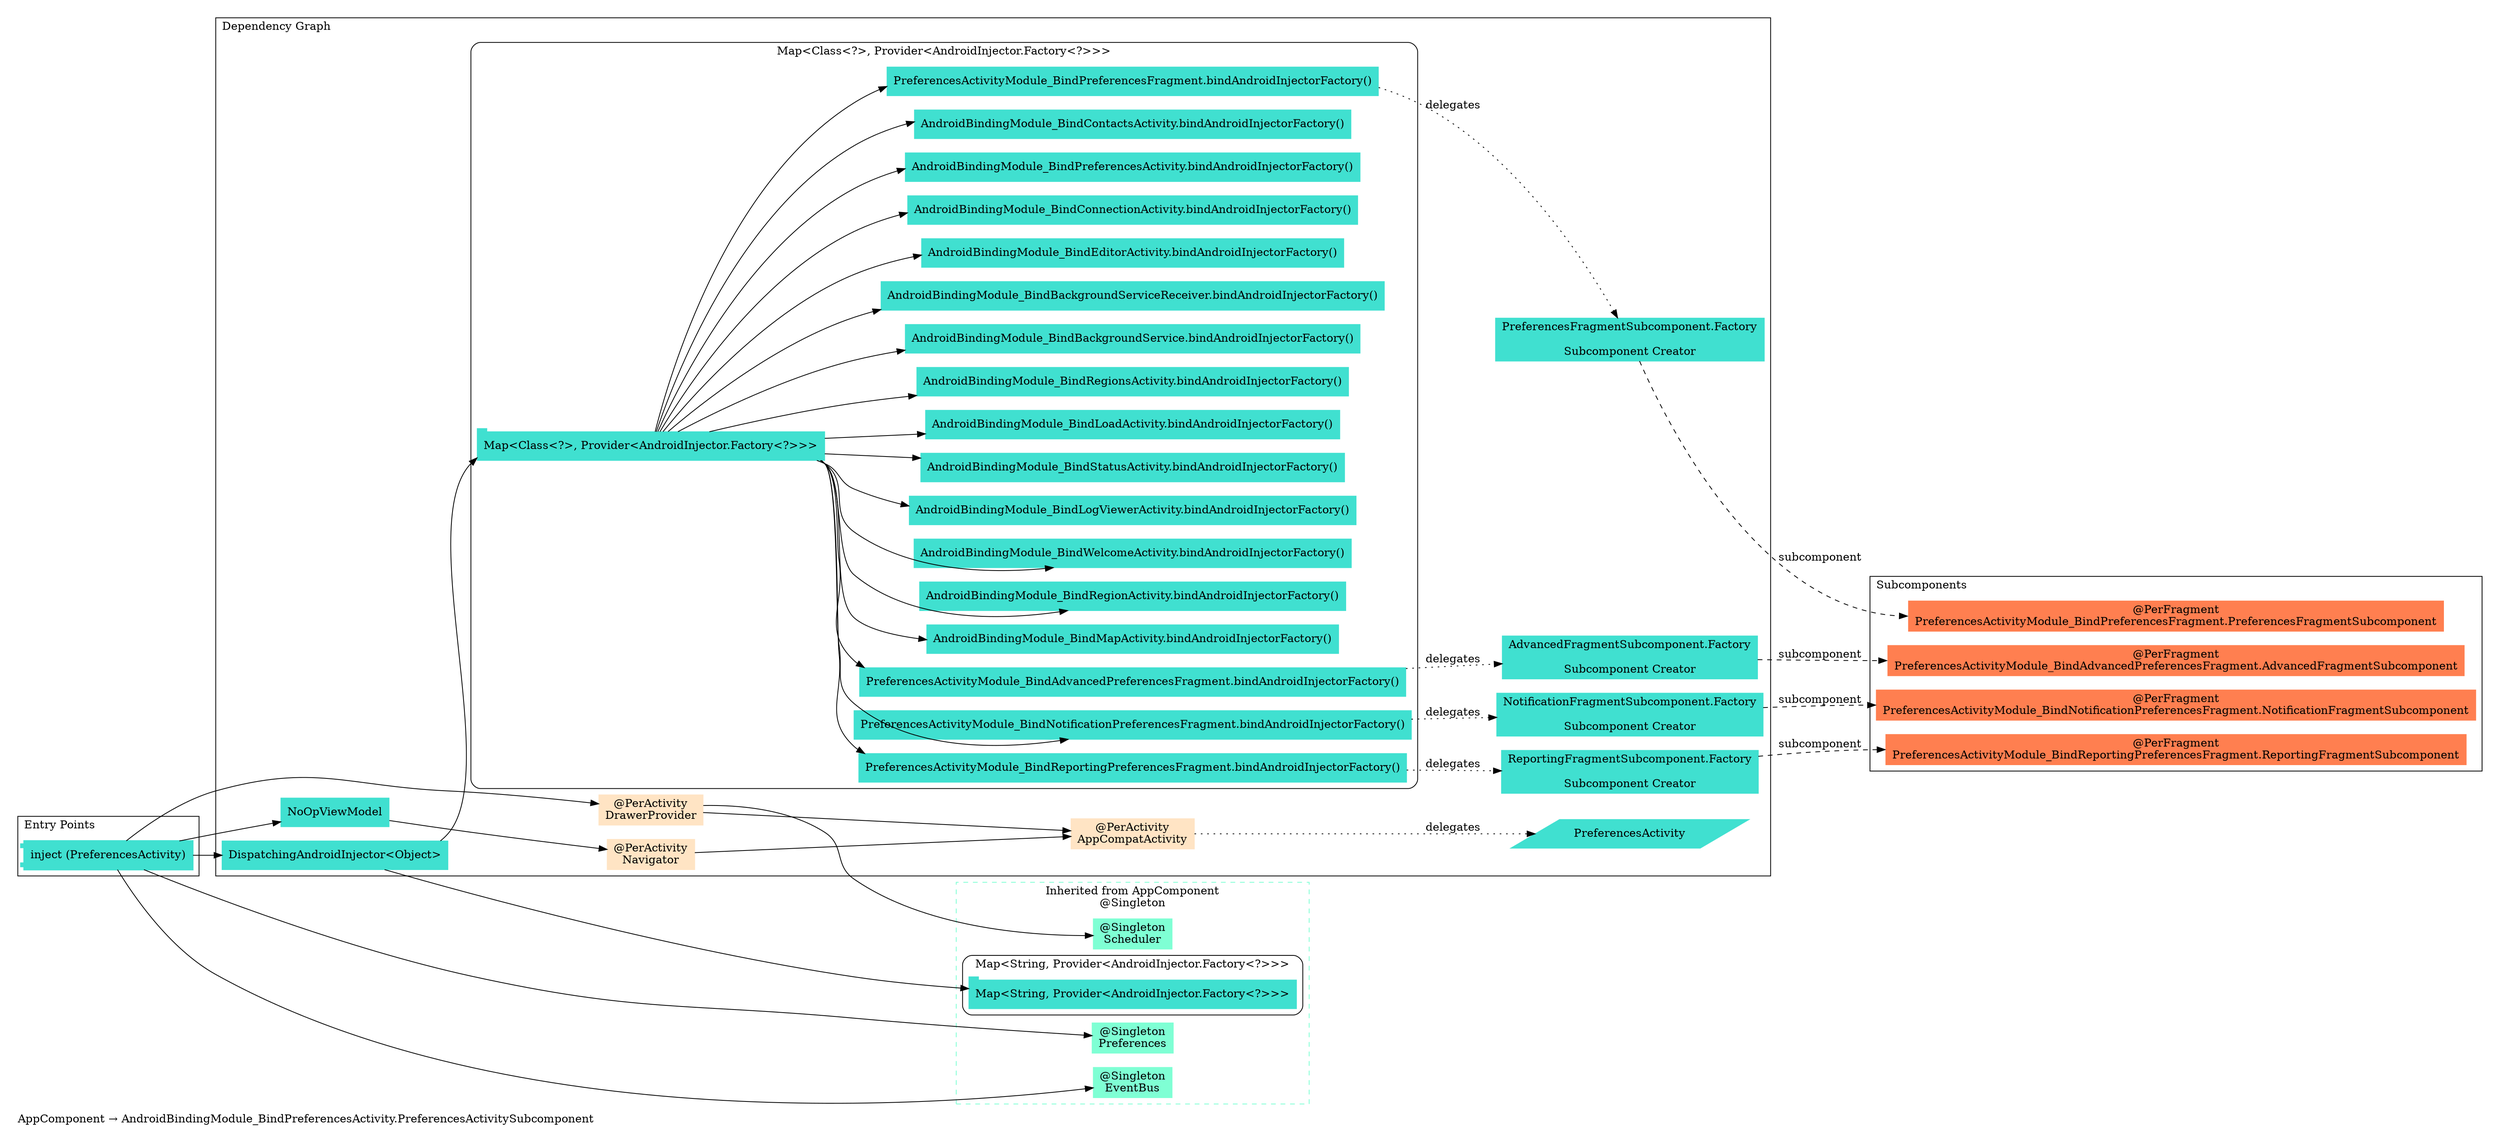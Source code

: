 digraph "org.owntracks.android.injection.components.AppComponent → org.owntracks.android.injection.modules.AndroidBindingModule_BindPreferencesActivity.PreferencesActivitySubcomponent" {
  graph [rankdir="LR", labeljust="l", label="AppComponent → AndroidBindingModule_BindPreferencesActivity.PreferencesActivitySubcomponent", pad="0.2", compound="true"]
  node [shape="rectangle", style="filled", color="turquoise"]
  subgraph "cluster_Entry Points" {
    graph [labeljust="l", label="Entry Points"]
    node [shape="component", penwidth="2"]
    "c49cbd4d-d609-49c2-9fb8-df9b69db96dc" [label="inject (PreferencesActivity)", color="turquoise", shape="component"]
  }
  subgraph "cluster_Dependency Graph" {
    graph [labeljust="l", label="Dependency Graph"]
    "80cb5195-376b-4ce8-a56b-2db8b142c2f4" [label="DispatchingAndroidInjector<Object>", color="turquoise"]
    "b1d5c8c1-f604-4e27-92fa-5aa7b08e22e1" [label="NoOpViewModel", color="turquoise"]
    "98909882-38a3-41ed-9fcd-710e2aa1100e" [label="@PerActivity\nDrawerProvider", color="bisque"]
    "d7fe5593-2e3a-4e24-a4c6-04bac6a09157" [label="PreferencesActivityModule_BindPreferencesFragment.bindAndroidInjectorFactory()", color="turquoise"]
    "4b69bb08-1751-483c-ae02-23e6a18d9fec" [label="PreferencesActivityModule_BindReportingPreferencesFragment.bindAndroidInjectorFactory()", color="turquoise"]
    "12929234-c49a-4496-ae05-964caed9d65e" [label="PreferencesActivityModule_BindNotificationPreferencesFragment.bindAndroidInjectorFactory()", color="turquoise"]
    "1b965278-63d7-46c3-8558-8fa227c8f494" [label="PreferencesActivityModule_BindAdvancedPreferencesFragment.bindAndroidInjectorFactory()", color="turquoise"]
    "1b99e7d7-c6d2-4f09-985c-7446bab8a6e3" [label="PreferencesFragmentSubcomponent.Factory\n\nSubcomponent Creator", color="turquoise"]
    "9e083d2a-4735-4348-8a09-6aa509cace45" [label="ReportingFragmentSubcomponent.Factory\n\nSubcomponent Creator", color="turquoise"]
    "c55c45be-80b6-4ab0-aae0-6b99610781a0" [label="NotificationFragmentSubcomponent.Factory\n\nSubcomponent Creator", color="turquoise"]
    "dcc33e06-3b15-4415-b688-76dc0a1cddba" [label="AdvancedFragmentSubcomponent.Factory\n\nSubcomponent Creator", color="turquoise"]
    "e1a417a3-417f-4e6e-9220-210584a7c65c" [label="@PerActivity\nNavigator", color="bisque"]
    "3ea42a98-2703-4aed-aa49-65a4fdfc6ab0" [label="@PerActivity\nAppCompatActivity", color="bisque"]
    "f2bb5ab8-4fb1-42cb-9ac9-8a78cd79e3fb" [label="PreferencesActivity", color="turquoise", shape="parallelogram"]
    subgraph "cluster_Map<Class<?>, Provider<AndroidInjector.Factory<?>>>" {
      graph [label="Map<Class<?>, Provider<AndroidInjector.Factory<?>>>", labeljust="c", style="rounded", color="black"]
      "8256195d-5510-463b-a81e-977375be2e4a" [label="Map<Class<?>, Provider<AndroidInjector.Factory<?>>>", color="turquoise", shape="tab"]
      "79d35ec6-ef36-4dcd-9429-d4365fdfc5bd" [label="AndroidBindingModule_BindMapActivity.bindAndroidInjectorFactory()", color="turquoise"]
      "e50becb1-38a4-4b6a-8ff5-98b40d907c07" [label="AndroidBindingModule_BindRegionActivity.bindAndroidInjectorFactory()", color="turquoise"]
      "bb160900-1602-4a7d-9b40-3aa35539fac6" [label="AndroidBindingModule_BindWelcomeActivity.bindAndroidInjectorFactory()", color="turquoise"]
      "5d67a9e0-8b3f-4b55-9781-cdb8b9e5aab6" [label="AndroidBindingModule_BindLogViewerActivity.bindAndroidInjectorFactory()", color="turquoise"]
      "feadd5ca-9c9c-4363-bf5a-5bfaf62b617a" [label="AndroidBindingModule_BindStatusActivity.bindAndroidInjectorFactory()", color="turquoise"]
      "d519f3f0-5700-45a1-a858-ca807f1279fe" [label="AndroidBindingModule_BindLoadActivity.bindAndroidInjectorFactory()", color="turquoise"]
      "d010a37f-7d9c-4b0b-950a-9ee166f63b13" [label="AndroidBindingModule_BindRegionsActivity.bindAndroidInjectorFactory()", color="turquoise"]
      "c0c87741-6bef-4ebe-af24-5775d9b1d487" [label="AndroidBindingModule_BindBackgroundService.bindAndroidInjectorFactory()", color="turquoise"]
      "12929234-c49a-4496-ae05-964caed9d65e" [label="PreferencesActivityModule_BindNotificationPreferencesFragment.bindAndroidInjectorFactory()", color="turquoise"]
      "927e5393-fc2c-44d8-971b-c49e96ac36cd" [label="AndroidBindingModule_BindBackgroundServiceReceiver.bindAndroidInjectorFactory()", color="turquoise"]
      "67882270-527d-41b6-9edd-bebd9f889376" [label="AndroidBindingModule_BindEditorActivity.bindAndroidInjectorFactory()", color="turquoise"]
      "d7fe5593-2e3a-4e24-a4c6-04bac6a09157" [label="PreferencesActivityModule_BindPreferencesFragment.bindAndroidInjectorFactory()", color="turquoise"]
      "1b965278-63d7-46c3-8558-8fa227c8f494" [label="PreferencesActivityModule_BindAdvancedPreferencesFragment.bindAndroidInjectorFactory()", color="turquoise"]
      "4b69bb08-1751-483c-ae02-23e6a18d9fec" [label="PreferencesActivityModule_BindReportingPreferencesFragment.bindAndroidInjectorFactory()", color="turquoise"]
      "1c556bd0-266b-4d81-84aa-6b4868c15dbf" [label="AndroidBindingModule_BindConnectionActivity.bindAndroidInjectorFactory()", color="turquoise"]
      "a38dccb2-753c-4d9f-af97-acf142e15bf6" [label="AndroidBindingModule_BindPreferencesActivity.bindAndroidInjectorFactory()", color="turquoise"]
      "07bbe446-1190-42c2-8068-dc0b6c516df9" [label="AndroidBindingModule_BindContactsActivity.bindAndroidInjectorFactory()", color="turquoise"]
    }
  }
  subgraph "cluster_Subcomponents" {
    graph [labeljust="l", shape="folder", label="Subcomponents"]
    "4125b163-2ce7-4a19-ae6b-a4e1009e89ca" [label="@PerFragment\nPreferencesActivityModule_BindPreferencesFragment.PreferencesFragmentSubcomponent", href="org.owntracks.android.ui.preferences.PreferencesActivityModule_BindPreferencesFragment.PreferencesFragmentSubcomponent.svg", color="coral"]
    "e36faee4-90cb-4f6c-88c4-91a13e4281be" [label="@PerFragment\nPreferencesActivityModule_BindReportingPreferencesFragment.ReportingFragmentSubcomponent", href="org.owntracks.android.ui.preferences.PreferencesActivityModule_BindReportingPreferencesFragment.ReportingFragmentSubcomponent.svg", color="coral"]
    "db07da71-742d-44ef-b234-d9fb277f2306" [label="@PerFragment\nPreferencesActivityModule_BindNotificationPreferencesFragment.NotificationFragmentSubcomponent", href="org.owntracks.android.ui.preferences.PreferencesActivityModule_BindNotificationPreferencesFragment.NotificationFragmentSubcomponent.svg", color="coral"]
    "b1c3bd1b-1e9f-4385-ab73-43b9f3ef3c01" [label="@PerFragment\nPreferencesActivityModule_BindAdvancedPreferencesFragment.AdvancedFragmentSubcomponent", href="org.owntracks.android.ui.preferences.PreferencesActivityModule_BindAdvancedPreferencesFragment.AdvancedFragmentSubcomponent.svg", color="coral"]
  }
  subgraph "cluster_AppComponent → AndroidBindingModule_BindPreferencesActivity.PreferencesActivitySubcomponent" {
    graph [labeljust="c", label="Inherited from AndroidBindingModule_BindPreferencesActivity.PreferencesActivitySubcomponent\n@PerActivity", style="dashed", href="org.owntracks.android.injection.modules.AndroidBindingModule_BindPreferencesActivity.PreferencesActivitySubcomponent.svg", color="bisque"]
    "b1d5c8c1-f604-4e27-92fa-5aa7b08e22e1" [label="NoOpViewModel", color="turquoise"]
    "98909882-38a3-41ed-9fcd-710e2aa1100e" [label="@PerActivity\nDrawerProvider", color="bisque"]
    "80cb5195-376b-4ce8-a56b-2db8b142c2f4" [label="DispatchingAndroidInjector<Object>", color="turquoise"]
    "e1a417a3-417f-4e6e-9220-210584a7c65c" [label="@PerActivity\nNavigator", color="bisque"]
    "3ea42a98-2703-4aed-aa49-65a4fdfc6ab0" [label="@PerActivity\nAppCompatActivity", color="bisque"]
    "12929234-c49a-4496-ae05-964caed9d65e" [label="PreferencesActivityModule_BindNotificationPreferencesFragment.bindAndroidInjectorFactory()", color="turquoise"]
    "d7fe5593-2e3a-4e24-a4c6-04bac6a09157" [label="PreferencesActivityModule_BindPreferencesFragment.bindAndroidInjectorFactory()", color="turquoise"]
    "1b965278-63d7-46c3-8558-8fa227c8f494" [label="PreferencesActivityModule_BindAdvancedPreferencesFragment.bindAndroidInjectorFactory()", color="turquoise"]
    "4b69bb08-1751-483c-ae02-23e6a18d9fec" [label="PreferencesActivityModule_BindReportingPreferencesFragment.bindAndroidInjectorFactory()", color="turquoise"]
    "1b99e7d7-c6d2-4f09-985c-7446bab8a6e3" [label="PreferencesFragmentSubcomponent.Factory\n\nSubcomponent Creator", color="turquoise"]
    "9e083d2a-4735-4348-8a09-6aa509cace45" [label="ReportingFragmentSubcomponent.Factory\n\nSubcomponent Creator", color="turquoise"]
    "c55c45be-80b6-4ab0-aae0-6b99610781a0" [label="NotificationFragmentSubcomponent.Factory\n\nSubcomponent Creator", color="turquoise"]
    "dcc33e06-3b15-4415-b688-76dc0a1cddba" [label="AdvancedFragmentSubcomponent.Factory\n\nSubcomponent Creator", color="turquoise"]
    "3ea42a98-2703-4aed-aa49-65a4fdfc6ab0" [label="@PerActivity\nAppCompatActivity", color="bisque"]
    "f2bb5ab8-4fb1-42cb-9ac9-8a78cd79e3fb" [label="PreferencesActivity", color="turquoise", shape="parallelogram"]
    subgraph "cluster_Map<Class<?>, Provider<AndroidInjector.Factory<?>>>" {
      graph [label="Map<Class<?>, Provider<AndroidInjector.Factory<?>>>", labeljust="c", style="rounded", color="black"]
      "8256195d-5510-463b-a81e-977375be2e4a" [label="Map<Class<?>, Provider<AndroidInjector.Factory<?>>>", color="turquoise", shape="tab"]
      "79d35ec6-ef36-4dcd-9429-d4365fdfc5bd" [label="AndroidBindingModule_BindMapActivity.bindAndroidInjectorFactory()", color="turquoise"]
      "e50becb1-38a4-4b6a-8ff5-98b40d907c07" [label="AndroidBindingModule_BindRegionActivity.bindAndroidInjectorFactory()", color="turquoise"]
      "bb160900-1602-4a7d-9b40-3aa35539fac6" [label="AndroidBindingModule_BindWelcomeActivity.bindAndroidInjectorFactory()", color="turquoise"]
      "5d67a9e0-8b3f-4b55-9781-cdb8b9e5aab6" [label="AndroidBindingModule_BindLogViewerActivity.bindAndroidInjectorFactory()", color="turquoise"]
      "feadd5ca-9c9c-4363-bf5a-5bfaf62b617a" [label="AndroidBindingModule_BindStatusActivity.bindAndroidInjectorFactory()", color="turquoise"]
      "d519f3f0-5700-45a1-a858-ca807f1279fe" [label="AndroidBindingModule_BindLoadActivity.bindAndroidInjectorFactory()", color="turquoise"]
      "d010a37f-7d9c-4b0b-950a-9ee166f63b13" [label="AndroidBindingModule_BindRegionsActivity.bindAndroidInjectorFactory()", color="turquoise"]
      "c0c87741-6bef-4ebe-af24-5775d9b1d487" [label="AndroidBindingModule_BindBackgroundService.bindAndroidInjectorFactory()", color="turquoise"]
      "12929234-c49a-4496-ae05-964caed9d65e" [label="PreferencesActivityModule_BindNotificationPreferencesFragment.bindAndroidInjectorFactory()", color="turquoise"]
      "927e5393-fc2c-44d8-971b-c49e96ac36cd" [label="AndroidBindingModule_BindBackgroundServiceReceiver.bindAndroidInjectorFactory()", color="turquoise"]
      "67882270-527d-41b6-9edd-bebd9f889376" [label="AndroidBindingModule_BindEditorActivity.bindAndroidInjectorFactory()", color="turquoise"]
      "d7fe5593-2e3a-4e24-a4c6-04bac6a09157" [label="PreferencesActivityModule_BindPreferencesFragment.bindAndroidInjectorFactory()", color="turquoise"]
      "1b965278-63d7-46c3-8558-8fa227c8f494" [label="PreferencesActivityModule_BindAdvancedPreferencesFragment.bindAndroidInjectorFactory()", color="turquoise"]
      "4b69bb08-1751-483c-ae02-23e6a18d9fec" [label="PreferencesActivityModule_BindReportingPreferencesFragment.bindAndroidInjectorFactory()", color="turquoise"]
      "1c556bd0-266b-4d81-84aa-6b4868c15dbf" [label="AndroidBindingModule_BindConnectionActivity.bindAndroidInjectorFactory()", color="turquoise"]
      "a38dccb2-753c-4d9f-af97-acf142e15bf6" [label="AndroidBindingModule_BindPreferencesActivity.bindAndroidInjectorFactory()", color="turquoise"]
      "07bbe446-1190-42c2-8068-dc0b6c516df9" [label="AndroidBindingModule_BindContactsActivity.bindAndroidInjectorFactory()", color="turquoise"]
    }
  }
  subgraph "cluster_AppComponent" {
    graph [labeljust="c", label="Inherited from AppComponent\n@Singleton", style="dashed", href="org.owntracks.android.injection.components.AppComponent.svg", color="aquamarine"]
    "42b1c057-b80b-4971-b0ee-b02ac4287364" [label="@Singleton\nEventBus", color="aquamarine"]
    "1a648a1c-517a-4296-90fc-75b66a6808ee" [label="@Singleton\nPreferences", color="aquamarine"]
    "49a567b3-3a38-40c7-8885-d45e3b6ee3c0" [label="@Singleton\nScheduler", color="aquamarine"]
    "79d35ec6-ef36-4dcd-9429-d4365fdfc5bd" [label="AndroidBindingModule_BindMapActivity.bindAndroidInjectorFactory()", color="turquoise"]
    "e50becb1-38a4-4b6a-8ff5-98b40d907c07" [label="AndroidBindingModule_BindRegionActivity.bindAndroidInjectorFactory()", color="turquoise"]
    "bb160900-1602-4a7d-9b40-3aa35539fac6" [label="AndroidBindingModule_BindWelcomeActivity.bindAndroidInjectorFactory()", color="turquoise"]
    "5d67a9e0-8b3f-4b55-9781-cdb8b9e5aab6" [label="AndroidBindingModule_BindLogViewerActivity.bindAndroidInjectorFactory()", color="turquoise"]
    "feadd5ca-9c9c-4363-bf5a-5bfaf62b617a" [label="AndroidBindingModule_BindStatusActivity.bindAndroidInjectorFactory()", color="turquoise"]
    "d519f3f0-5700-45a1-a858-ca807f1279fe" [label="AndroidBindingModule_BindLoadActivity.bindAndroidInjectorFactory()", color="turquoise"]
    "d010a37f-7d9c-4b0b-950a-9ee166f63b13" [label="AndroidBindingModule_BindRegionsActivity.bindAndroidInjectorFactory()", color="turquoise"]
    "c0c87741-6bef-4ebe-af24-5775d9b1d487" [label="AndroidBindingModule_BindBackgroundService.bindAndroidInjectorFactory()", color="turquoise"]
    "927e5393-fc2c-44d8-971b-c49e96ac36cd" [label="AndroidBindingModule_BindBackgroundServiceReceiver.bindAndroidInjectorFactory()", color="turquoise"]
    "67882270-527d-41b6-9edd-bebd9f889376" [label="AndroidBindingModule_BindEditorActivity.bindAndroidInjectorFactory()", color="turquoise"]
    "1c556bd0-266b-4d81-84aa-6b4868c15dbf" [label="AndroidBindingModule_BindConnectionActivity.bindAndroidInjectorFactory()", color="turquoise"]
    "a38dccb2-753c-4d9f-af97-acf142e15bf6" [label="AndroidBindingModule_BindPreferencesActivity.bindAndroidInjectorFactory()", color="turquoise"]
    "07bbe446-1190-42c2-8068-dc0b6c516df9" [label="AndroidBindingModule_BindContactsActivity.bindAndroidInjectorFactory()", color="turquoise"]
    subgraph "cluster_Map<String, Provider<AndroidInjector.Factory<?>>>" {
      graph [label="Map<String, Provider<AndroidInjector.Factory<?>>>", labeljust="c", style="rounded", color="black"]
      "1236f538-d232-4531-a648-7c47389f2ff6" [label="Map<String, Provider<AndroidInjector.Factory<?>>>", color="turquoise", shape="tab"]
    }
  }
  "c49cbd4d-d609-49c2-9fb8-df9b69db96dc" -> "80cb5195-376b-4ce8-a56b-2db8b142c2f4"
  "c49cbd4d-d609-49c2-9fb8-df9b69db96dc" -> "1a648a1c-517a-4296-90fc-75b66a6808ee"
  "c49cbd4d-d609-49c2-9fb8-df9b69db96dc" -> "b1d5c8c1-f604-4e27-92fa-5aa7b08e22e1"
  "c49cbd4d-d609-49c2-9fb8-df9b69db96dc" -> "98909882-38a3-41ed-9fcd-710e2aa1100e"
  "c49cbd4d-d609-49c2-9fb8-df9b69db96dc" -> "42b1c057-b80b-4971-b0ee-b02ac4287364"
  "80cb5195-376b-4ce8-a56b-2db8b142c2f4" -> "8256195d-5510-463b-a81e-977375be2e4a"
  "80cb5195-376b-4ce8-a56b-2db8b142c2f4" -> "1236f538-d232-4531-a648-7c47389f2ff6"
  "b1d5c8c1-f604-4e27-92fa-5aa7b08e22e1" -> "e1a417a3-417f-4e6e-9220-210584a7c65c"
  "98909882-38a3-41ed-9fcd-710e2aa1100e" -> "49a567b3-3a38-40c7-8885-d45e3b6ee3c0"
  "98909882-38a3-41ed-9fcd-710e2aa1100e" -> "3ea42a98-2703-4aed-aa49-65a4fdfc6ab0"
  "8256195d-5510-463b-a81e-977375be2e4a" -> "79d35ec6-ef36-4dcd-9429-d4365fdfc5bd"
  "8256195d-5510-463b-a81e-977375be2e4a" -> "e50becb1-38a4-4b6a-8ff5-98b40d907c07"
  "8256195d-5510-463b-a81e-977375be2e4a" -> "12929234-c49a-4496-ae05-964caed9d65e"
  "8256195d-5510-463b-a81e-977375be2e4a" -> "a38dccb2-753c-4d9f-af97-acf142e15bf6"
  "8256195d-5510-463b-a81e-977375be2e4a" -> "d010a37f-7d9c-4b0b-950a-9ee166f63b13"
  "8256195d-5510-463b-a81e-977375be2e4a" -> "07bbe446-1190-42c2-8068-dc0b6c516df9"
  "8256195d-5510-463b-a81e-977375be2e4a" -> "67882270-527d-41b6-9edd-bebd9f889376"
  "8256195d-5510-463b-a81e-977375be2e4a" -> "1b965278-63d7-46c3-8558-8fa227c8f494"
  "8256195d-5510-463b-a81e-977375be2e4a" -> "1c556bd0-266b-4d81-84aa-6b4868c15dbf"
  "8256195d-5510-463b-a81e-977375be2e4a" -> "d519f3f0-5700-45a1-a858-ca807f1279fe"
  "8256195d-5510-463b-a81e-977375be2e4a" -> "feadd5ca-9c9c-4363-bf5a-5bfaf62b617a"
  "8256195d-5510-463b-a81e-977375be2e4a" -> "bb160900-1602-4a7d-9b40-3aa35539fac6"
  "8256195d-5510-463b-a81e-977375be2e4a" -> "927e5393-fc2c-44d8-971b-c49e96ac36cd"
  "8256195d-5510-463b-a81e-977375be2e4a" -> "d7fe5593-2e3a-4e24-a4c6-04bac6a09157"
  "8256195d-5510-463b-a81e-977375be2e4a" -> "5d67a9e0-8b3f-4b55-9781-cdb8b9e5aab6"
  "8256195d-5510-463b-a81e-977375be2e4a" -> "4b69bb08-1751-483c-ae02-23e6a18d9fec"
  "8256195d-5510-463b-a81e-977375be2e4a" -> "c0c87741-6bef-4ebe-af24-5775d9b1d487"
  "d7fe5593-2e3a-4e24-a4c6-04bac6a09157" -> "1b99e7d7-c6d2-4f09-985c-7446bab8a6e3" [style="dotted", label="delegates"]
  "4b69bb08-1751-483c-ae02-23e6a18d9fec" -> "9e083d2a-4735-4348-8a09-6aa509cace45" [style="dotted", label="delegates"]
  "12929234-c49a-4496-ae05-964caed9d65e" -> "c55c45be-80b6-4ab0-aae0-6b99610781a0" [style="dotted", label="delegates"]
  "1b965278-63d7-46c3-8558-8fa227c8f494" -> "dcc33e06-3b15-4415-b688-76dc0a1cddba" [style="dotted", label="delegates"]
  "1b99e7d7-c6d2-4f09-985c-7446bab8a6e3" -> "4125b163-2ce7-4a19-ae6b-a4e1009e89ca" [style="dashed", label="subcomponent", headport="w"]
  "9e083d2a-4735-4348-8a09-6aa509cace45" -> "e36faee4-90cb-4f6c-88c4-91a13e4281be" [style="dashed", label="subcomponent", headport="w"]
  "c55c45be-80b6-4ab0-aae0-6b99610781a0" -> "db07da71-742d-44ef-b234-d9fb277f2306" [style="dashed", label="subcomponent", headport="w"]
  "dcc33e06-3b15-4415-b688-76dc0a1cddba" -> "b1c3bd1b-1e9f-4385-ab73-43b9f3ef3c01" [style="dashed", label="subcomponent", headport="w"]
  "e1a417a3-417f-4e6e-9220-210584a7c65c" -> "3ea42a98-2703-4aed-aa49-65a4fdfc6ab0"
  "3ea42a98-2703-4aed-aa49-65a4fdfc6ab0" -> "f2bb5ab8-4fb1-42cb-9ac9-8a78cd79e3fb" [style="dotted", label="delegates"]
}
